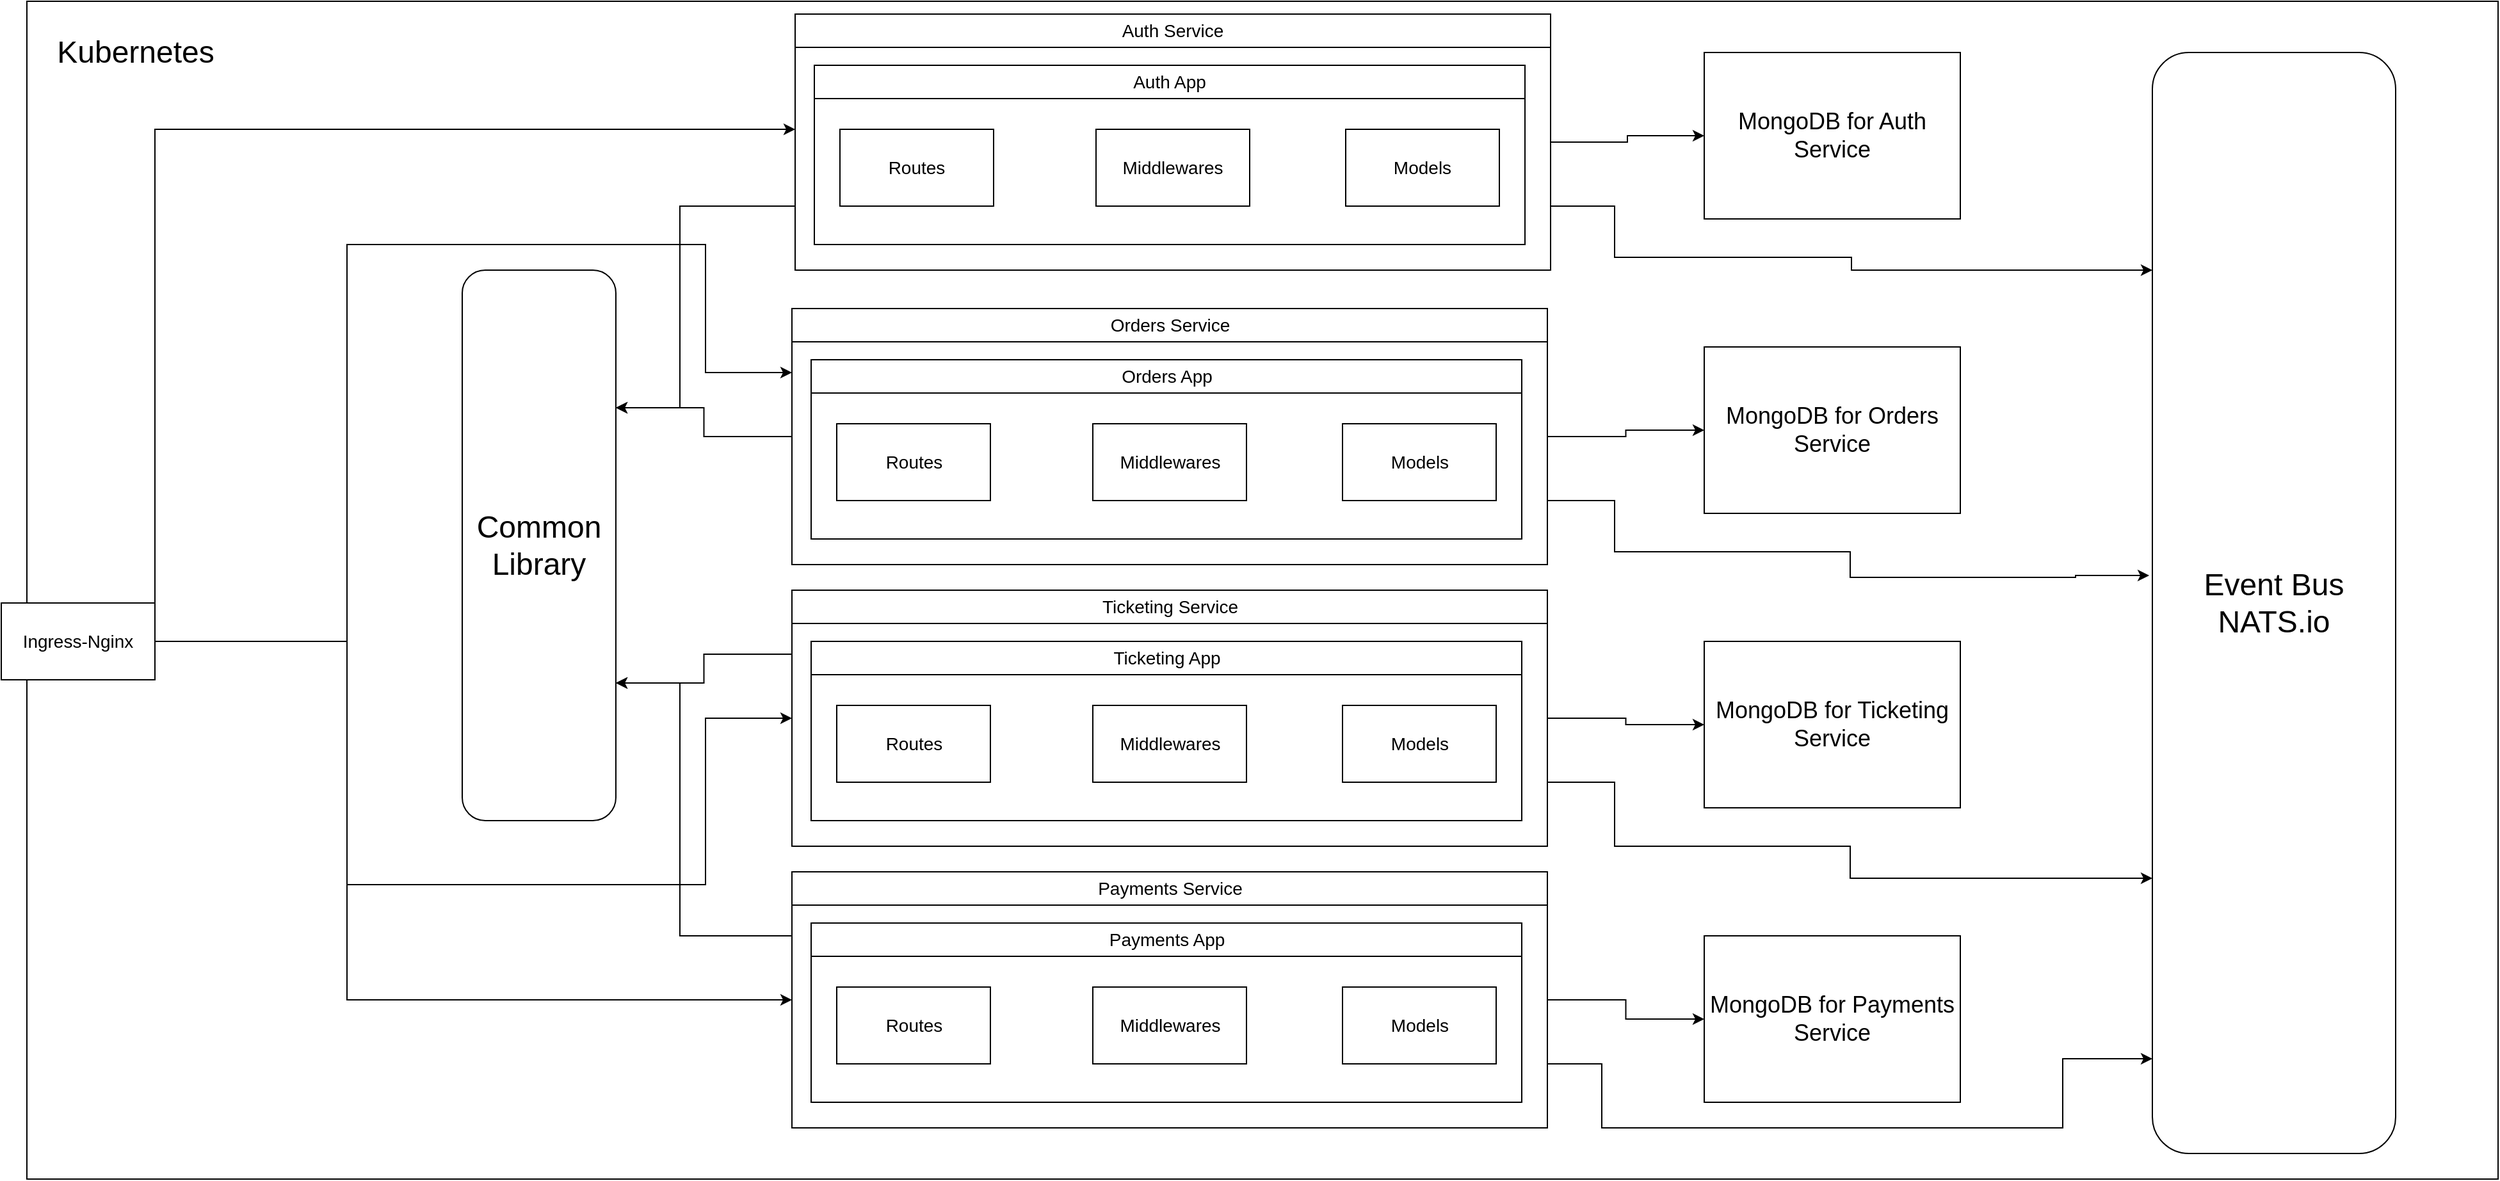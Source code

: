 <mxfile version="21.6.1" type="device">
  <diagram name="Page-1" id="UDAzfNNBHGpLWpGwu2lS">
    <mxGraphModel dx="2140" dy="629" grid="1" gridSize="10" guides="1" tooltips="1" connect="1" arrows="1" fold="1" page="1" pageScale="1" pageWidth="850" pageHeight="1100" math="0" shadow="0">
      <root>
        <mxCell id="0" />
        <mxCell id="1" parent="0" />
        <mxCell id="WcnyPe1--fSjLbBCE7rn-1" value="" style="rounded=0;whiteSpace=wrap;html=1;fillColor=none;fontSize=14;" parent="1" vertex="1">
          <mxGeometry x="-330" y="80" width="1930" height="920" as="geometry" />
        </mxCell>
        <mxCell id="WcnyPe1--fSjLbBCE7rn-45" style="edgeStyle=orthogonalEdgeStyle;rounded=0;orthogonalLoop=1;jettySize=auto;html=1;exitX=1;exitY=0.5;exitDx=0;exitDy=0;fontSize=14;" parent="1" source="WcnyPe1--fSjLbBCE7rn-2" edge="1">
          <mxGeometry relative="1" as="geometry">
            <mxPoint x="270" y="180" as="targetPoint" />
            <Array as="points">
              <mxPoint x="-230" y="180" />
            </Array>
          </mxGeometry>
        </mxCell>
        <mxCell id="WcnyPe1--fSjLbBCE7rn-46" style="edgeStyle=orthogonalEdgeStyle;rounded=0;orthogonalLoop=1;jettySize=auto;html=1;exitX=1;exitY=0.5;exitDx=0;exitDy=0;entryX=0;entryY=0.25;entryDx=0;entryDy=0;fontSize=14;" parent="1" source="WcnyPe1--fSjLbBCE7rn-2" target="WcnyPe1--fSjLbBCE7rn-30" edge="1">
          <mxGeometry relative="1" as="geometry">
            <mxPoint x="-102.5" y="410" as="targetPoint" />
            <Array as="points">
              <mxPoint x="-80" y="580" />
              <mxPoint x="-80" y="270" />
              <mxPoint x="200" y="270" />
              <mxPoint x="200" y="370" />
            </Array>
          </mxGeometry>
        </mxCell>
        <mxCell id="WcnyPe1--fSjLbBCE7rn-47" style="edgeStyle=orthogonalEdgeStyle;rounded=0;orthogonalLoop=1;jettySize=auto;html=1;exitX=1;exitY=0.5;exitDx=0;exitDy=0;entryX=0;entryY=0.5;entryDx=0;entryDy=0;fontSize=14;" parent="1" source="WcnyPe1--fSjLbBCE7rn-2" target="WcnyPe1--fSjLbBCE7rn-35" edge="1">
          <mxGeometry relative="1" as="geometry">
            <mxPoint x="-102.5" y="630" as="targetPoint" />
            <Array as="points">
              <mxPoint x="-80" y="580" />
              <mxPoint x="-80" y="770" />
              <mxPoint x="200" y="770" />
              <mxPoint x="200" y="640" />
            </Array>
          </mxGeometry>
        </mxCell>
        <mxCell id="WcnyPe1--fSjLbBCE7rn-48" style="edgeStyle=orthogonalEdgeStyle;rounded=0;orthogonalLoop=1;jettySize=auto;html=1;exitX=1;exitY=0.5;exitDx=0;exitDy=0;entryX=0;entryY=0.5;entryDx=0;entryDy=0;fontSize=14;" parent="1" source="WcnyPe1--fSjLbBCE7rn-2" target="WcnyPe1--fSjLbBCE7rn-40" edge="1">
          <mxGeometry relative="1" as="geometry">
            <mxPoint x="-102.5" y="850" as="targetPoint" />
            <Array as="points">
              <mxPoint x="-80" y="580" />
              <mxPoint x="-80" y="860" />
            </Array>
          </mxGeometry>
        </mxCell>
        <mxCell id="WcnyPe1--fSjLbBCE7rn-2" value="Ingress-Nginx" style="rounded=0;whiteSpace=wrap;html=1;fontSize=14;" parent="1" vertex="1">
          <mxGeometry x="-350" y="550" width="120" height="60" as="geometry" />
        </mxCell>
        <mxCell id="WcnyPe1--fSjLbBCE7rn-53" style="edgeStyle=orthogonalEdgeStyle;rounded=0;orthogonalLoop=1;jettySize=auto;html=1;exitX=1;exitY=0.5;exitDx=0;exitDy=0;entryX=0;entryY=0.5;entryDx=0;entryDy=0;fontSize=14;" parent="1" source="WcnyPe1--fSjLbBCE7rn-3" target="WcnyPe1--fSjLbBCE7rn-49" edge="1">
          <mxGeometry relative="1" as="geometry" />
        </mxCell>
        <mxCell id="WcnyPe1--fSjLbBCE7rn-58" style="edgeStyle=orthogonalEdgeStyle;rounded=0;orthogonalLoop=1;jettySize=auto;html=1;exitX=1;exitY=0.75;exitDx=0;exitDy=0;" parent="1" source="WcnyPe1--fSjLbBCE7rn-3" target="WcnyPe1--fSjLbBCE7rn-57" edge="1">
          <mxGeometry relative="1" as="geometry">
            <Array as="points">
              <mxPoint x="910" y="240" />
              <mxPoint x="910" y="280" />
              <mxPoint x="1095" y="280" />
              <mxPoint x="1095" y="290" />
            </Array>
          </mxGeometry>
        </mxCell>
        <mxCell id="CEnfSDa9jyhWGTCXIm-c-3" style="edgeStyle=orthogonalEdgeStyle;rounded=0;orthogonalLoop=1;jettySize=auto;html=1;exitX=0;exitY=0.75;exitDx=0;exitDy=0;entryX=1;entryY=0.25;entryDx=0;entryDy=0;" edge="1" parent="1" source="WcnyPe1--fSjLbBCE7rn-3" target="CEnfSDa9jyhWGTCXIm-c-2">
          <mxGeometry relative="1" as="geometry">
            <Array as="points">
              <mxPoint x="180" y="240" />
              <mxPoint x="180" y="398" />
            </Array>
          </mxGeometry>
        </mxCell>
        <mxCell id="WcnyPe1--fSjLbBCE7rn-3" value="Auth Service" style="swimlane;fontStyle=0;childLayout=stackLayout;horizontal=1;startSize=26;fillColor=none;horizontalStack=0;resizeParent=1;resizeParentMax=0;resizeLast=0;collapsible=1;marginBottom=0;whiteSpace=wrap;html=1;fontSize=14;" parent="1" vertex="1">
          <mxGeometry x="270" y="90" width="590" height="200" as="geometry" />
        </mxCell>
        <mxCell id="WcnyPe1--fSjLbBCE7rn-23" value="Auth App" style="swimlane;fontStyle=0;childLayout=stackLayout;horizontal=1;startSize=26;fillColor=none;horizontalStack=0;resizeParent=1;resizeParentMax=0;resizeLast=0;collapsible=1;marginBottom=0;whiteSpace=wrap;html=1;fontSize=14;" parent="1" vertex="1">
          <mxGeometry x="285" y="130" width="555" height="140" as="geometry">
            <mxRectangle x="285" y="130" width="90" height="30" as="alternateBounds" />
          </mxGeometry>
        </mxCell>
        <mxCell id="WcnyPe1--fSjLbBCE7rn-27" value="Routes" style="rounded=0;whiteSpace=wrap;html=1;fontSize=14;" parent="1" vertex="1">
          <mxGeometry x="305" y="180" width="120" height="60" as="geometry" />
        </mxCell>
        <mxCell id="WcnyPe1--fSjLbBCE7rn-28" value="Middlewares" style="rounded=0;whiteSpace=wrap;html=1;fontSize=14;" parent="1" vertex="1">
          <mxGeometry x="505" y="180" width="120" height="60" as="geometry" />
        </mxCell>
        <mxCell id="WcnyPe1--fSjLbBCE7rn-29" value="Models" style="rounded=0;whiteSpace=wrap;html=1;fontSize=14;" parent="1" vertex="1">
          <mxGeometry x="700" y="180" width="120" height="60" as="geometry" />
        </mxCell>
        <mxCell id="WcnyPe1--fSjLbBCE7rn-54" style="edgeStyle=orthogonalEdgeStyle;rounded=0;orthogonalLoop=1;jettySize=auto;html=1;exitX=1;exitY=0.5;exitDx=0;exitDy=0;entryX=0;entryY=0.5;entryDx=0;entryDy=0;fontSize=14;" parent="1" source="WcnyPe1--fSjLbBCE7rn-30" target="WcnyPe1--fSjLbBCE7rn-50" edge="1">
          <mxGeometry relative="1" as="geometry" />
        </mxCell>
        <mxCell id="WcnyPe1--fSjLbBCE7rn-59" style="edgeStyle=orthogonalEdgeStyle;rounded=0;orthogonalLoop=1;jettySize=auto;html=1;exitX=1;exitY=0.75;exitDx=0;exitDy=0;entryX=-0.013;entryY=0.475;entryDx=0;entryDy=0;entryPerimeter=0;" parent="1" source="WcnyPe1--fSjLbBCE7rn-30" target="WcnyPe1--fSjLbBCE7rn-57" edge="1">
          <mxGeometry relative="1" as="geometry">
            <Array as="points">
              <mxPoint x="910" y="470" />
              <mxPoint x="910" y="510" />
              <mxPoint x="1094" y="510" />
              <mxPoint x="1094" y="530" />
              <mxPoint x="1270" y="530" />
              <mxPoint x="1270" y="529" />
            </Array>
          </mxGeometry>
        </mxCell>
        <mxCell id="CEnfSDa9jyhWGTCXIm-c-4" style="edgeStyle=orthogonalEdgeStyle;rounded=0;orthogonalLoop=1;jettySize=auto;html=1;exitX=0;exitY=0.5;exitDx=0;exitDy=0;entryX=1;entryY=0.25;entryDx=0;entryDy=0;" edge="1" parent="1" source="WcnyPe1--fSjLbBCE7rn-30" target="CEnfSDa9jyhWGTCXIm-c-2">
          <mxGeometry relative="1" as="geometry" />
        </mxCell>
        <mxCell id="WcnyPe1--fSjLbBCE7rn-30" value="Orders Service" style="swimlane;fontStyle=0;childLayout=stackLayout;horizontal=1;startSize=26;fillColor=none;horizontalStack=0;resizeParent=1;resizeParentMax=0;resizeLast=0;collapsible=1;marginBottom=0;whiteSpace=wrap;html=1;fontSize=14;" parent="1" vertex="1">
          <mxGeometry x="267.5" y="320" width="590" height="200" as="geometry" />
        </mxCell>
        <mxCell id="WcnyPe1--fSjLbBCE7rn-31" value="Orders App" style="swimlane;fontStyle=0;childLayout=stackLayout;horizontal=1;startSize=26;fillColor=none;horizontalStack=0;resizeParent=1;resizeParentMax=0;resizeLast=0;collapsible=1;marginBottom=0;whiteSpace=wrap;html=1;fontSize=14;" parent="1" vertex="1">
          <mxGeometry x="282.5" y="360" width="555" height="140" as="geometry">
            <mxRectangle x="285" y="130" width="90" height="30" as="alternateBounds" />
          </mxGeometry>
        </mxCell>
        <mxCell id="WcnyPe1--fSjLbBCE7rn-32" value="Routes" style="rounded=0;whiteSpace=wrap;html=1;fontSize=14;" parent="1" vertex="1">
          <mxGeometry x="302.5" y="410" width="120" height="60" as="geometry" />
        </mxCell>
        <mxCell id="WcnyPe1--fSjLbBCE7rn-33" value="Middlewares" style="rounded=0;whiteSpace=wrap;html=1;fontSize=14;" parent="1" vertex="1">
          <mxGeometry x="502.5" y="410" width="120" height="60" as="geometry" />
        </mxCell>
        <mxCell id="WcnyPe1--fSjLbBCE7rn-34" value="Models" style="rounded=0;whiteSpace=wrap;html=1;fontSize=14;" parent="1" vertex="1">
          <mxGeometry x="697.5" y="410" width="120" height="60" as="geometry" />
        </mxCell>
        <mxCell id="WcnyPe1--fSjLbBCE7rn-55" style="edgeStyle=orthogonalEdgeStyle;rounded=0;orthogonalLoop=1;jettySize=auto;html=1;exitX=1;exitY=0.5;exitDx=0;exitDy=0;entryX=0;entryY=0.5;entryDx=0;entryDy=0;fontSize=14;" parent="1" source="WcnyPe1--fSjLbBCE7rn-35" target="WcnyPe1--fSjLbBCE7rn-51" edge="1">
          <mxGeometry relative="1" as="geometry" />
        </mxCell>
        <mxCell id="WcnyPe1--fSjLbBCE7rn-62" style="edgeStyle=orthogonalEdgeStyle;rounded=0;orthogonalLoop=1;jettySize=auto;html=1;exitX=1;exitY=0.75;exitDx=0;exitDy=0;entryX=0;entryY=0.75;entryDx=0;entryDy=0;" parent="1" source="WcnyPe1--fSjLbBCE7rn-35" target="WcnyPe1--fSjLbBCE7rn-57" edge="1">
          <mxGeometry relative="1" as="geometry">
            <Array as="points">
              <mxPoint x="910" y="690" />
              <mxPoint x="910" y="740" />
              <mxPoint x="1094" y="740" />
              <mxPoint x="1094" y="765" />
            </Array>
          </mxGeometry>
        </mxCell>
        <mxCell id="CEnfSDa9jyhWGTCXIm-c-5" style="edgeStyle=orthogonalEdgeStyle;rounded=0;orthogonalLoop=1;jettySize=auto;html=1;exitX=0;exitY=0.25;exitDx=0;exitDy=0;entryX=1;entryY=0.75;entryDx=0;entryDy=0;" edge="1" parent="1" source="WcnyPe1--fSjLbBCE7rn-35" target="CEnfSDa9jyhWGTCXIm-c-2">
          <mxGeometry relative="1" as="geometry" />
        </mxCell>
        <mxCell id="WcnyPe1--fSjLbBCE7rn-35" value="Ticketing Service" style="swimlane;fontStyle=0;childLayout=stackLayout;horizontal=1;startSize=26;fillColor=none;horizontalStack=0;resizeParent=1;resizeParentMax=0;resizeLast=0;collapsible=1;marginBottom=0;whiteSpace=wrap;html=1;fontSize=14;" parent="1" vertex="1">
          <mxGeometry x="267.5" y="540" width="590" height="200" as="geometry" />
        </mxCell>
        <mxCell id="WcnyPe1--fSjLbBCE7rn-36" value="Ticketing App" style="swimlane;fontStyle=0;childLayout=stackLayout;horizontal=1;startSize=26;fillColor=none;horizontalStack=0;resizeParent=1;resizeParentMax=0;resizeLast=0;collapsible=1;marginBottom=0;whiteSpace=wrap;html=1;fontSize=14;" parent="1" vertex="1">
          <mxGeometry x="282.5" y="580" width="555" height="140" as="geometry">
            <mxRectangle x="285" y="130" width="90" height="30" as="alternateBounds" />
          </mxGeometry>
        </mxCell>
        <mxCell id="WcnyPe1--fSjLbBCE7rn-37" value="Routes" style="rounded=0;whiteSpace=wrap;html=1;fontSize=14;" parent="1" vertex="1">
          <mxGeometry x="302.5" y="630" width="120" height="60" as="geometry" />
        </mxCell>
        <mxCell id="WcnyPe1--fSjLbBCE7rn-38" value="Middlewares" style="rounded=0;whiteSpace=wrap;html=1;fontSize=14;" parent="1" vertex="1">
          <mxGeometry x="502.5" y="630" width="120" height="60" as="geometry" />
        </mxCell>
        <mxCell id="WcnyPe1--fSjLbBCE7rn-39" value="Models" style="rounded=0;whiteSpace=wrap;html=1;fontSize=14;" parent="1" vertex="1">
          <mxGeometry x="697.5" y="630" width="120" height="60" as="geometry" />
        </mxCell>
        <mxCell id="WcnyPe1--fSjLbBCE7rn-56" style="edgeStyle=orthogonalEdgeStyle;rounded=0;orthogonalLoop=1;jettySize=auto;html=1;exitX=1;exitY=0.5;exitDx=0;exitDy=0;entryX=0;entryY=0.5;entryDx=0;entryDy=0;fontSize=14;" parent="1" source="WcnyPe1--fSjLbBCE7rn-40" target="WcnyPe1--fSjLbBCE7rn-52" edge="1">
          <mxGeometry relative="1" as="geometry" />
        </mxCell>
        <mxCell id="WcnyPe1--fSjLbBCE7rn-61" style="edgeStyle=orthogonalEdgeStyle;rounded=0;orthogonalLoop=1;jettySize=auto;html=1;exitX=1;exitY=0.75;exitDx=0;exitDy=0;" parent="1" source="WcnyPe1--fSjLbBCE7rn-40" target="WcnyPe1--fSjLbBCE7rn-57" edge="1">
          <mxGeometry relative="1" as="geometry">
            <Array as="points">
              <mxPoint x="900" y="910" />
              <mxPoint x="900" y="960" />
              <mxPoint x="1260" y="960" />
              <mxPoint x="1260" y="906" />
            </Array>
          </mxGeometry>
        </mxCell>
        <mxCell id="CEnfSDa9jyhWGTCXIm-c-6" style="edgeStyle=orthogonalEdgeStyle;rounded=0;orthogonalLoop=1;jettySize=auto;html=1;exitX=0;exitY=0.25;exitDx=0;exitDy=0;entryX=1;entryY=0.75;entryDx=0;entryDy=0;" edge="1" parent="1" source="WcnyPe1--fSjLbBCE7rn-40" target="CEnfSDa9jyhWGTCXIm-c-2">
          <mxGeometry relative="1" as="geometry">
            <Array as="points">
              <mxPoint x="180" y="810" />
              <mxPoint x="180" y="613" />
            </Array>
          </mxGeometry>
        </mxCell>
        <mxCell id="WcnyPe1--fSjLbBCE7rn-40" value="Payments Service" style="swimlane;fontStyle=0;childLayout=stackLayout;horizontal=1;startSize=26;fillColor=none;horizontalStack=0;resizeParent=1;resizeParentMax=0;resizeLast=0;collapsible=1;marginBottom=0;whiteSpace=wrap;html=1;fontSize=14;" parent="1" vertex="1">
          <mxGeometry x="267.5" y="760" width="590" height="200" as="geometry" />
        </mxCell>
        <mxCell id="WcnyPe1--fSjLbBCE7rn-41" value="Payments App" style="swimlane;fontStyle=0;childLayout=stackLayout;horizontal=1;startSize=26;fillColor=none;horizontalStack=0;resizeParent=1;resizeParentMax=0;resizeLast=0;collapsible=1;marginBottom=0;whiteSpace=wrap;html=1;fontSize=14;" parent="1" vertex="1">
          <mxGeometry x="282.5" y="800" width="555" height="140" as="geometry">
            <mxRectangle x="285" y="130" width="90" height="30" as="alternateBounds" />
          </mxGeometry>
        </mxCell>
        <mxCell id="WcnyPe1--fSjLbBCE7rn-42" value="Routes" style="rounded=0;whiteSpace=wrap;html=1;fontSize=14;" parent="1" vertex="1">
          <mxGeometry x="302.5" y="850" width="120" height="60" as="geometry" />
        </mxCell>
        <mxCell id="WcnyPe1--fSjLbBCE7rn-43" value="Middlewares" style="rounded=0;whiteSpace=wrap;html=1;fontSize=14;" parent="1" vertex="1">
          <mxGeometry x="502.5" y="850" width="120" height="60" as="geometry" />
        </mxCell>
        <mxCell id="WcnyPe1--fSjLbBCE7rn-44" value="Models" style="rounded=0;whiteSpace=wrap;html=1;fontSize=14;" parent="1" vertex="1">
          <mxGeometry x="697.5" y="850" width="120" height="60" as="geometry" />
        </mxCell>
        <mxCell id="WcnyPe1--fSjLbBCE7rn-49" value="MongoDB for Auth Service" style="rounded=0;whiteSpace=wrap;html=1;fontSize=18;" parent="1" vertex="1">
          <mxGeometry x="980" y="120" width="200" height="130" as="geometry" />
        </mxCell>
        <mxCell id="WcnyPe1--fSjLbBCE7rn-50" value="MongoDB for Orders Service" style="rounded=0;whiteSpace=wrap;html=1;fontSize=18;" parent="1" vertex="1">
          <mxGeometry x="980" y="350" width="200" height="130" as="geometry" />
        </mxCell>
        <mxCell id="WcnyPe1--fSjLbBCE7rn-51" value="MongoDB for Ticketing Service" style="rounded=0;whiteSpace=wrap;html=1;fontSize=18;" parent="1" vertex="1">
          <mxGeometry x="980" y="580" width="200" height="130" as="geometry" />
        </mxCell>
        <mxCell id="WcnyPe1--fSjLbBCE7rn-52" value="MongoDB for Payments Service" style="rounded=0;whiteSpace=wrap;html=1;fontSize=18;" parent="1" vertex="1">
          <mxGeometry x="980" y="810" width="200" height="130" as="geometry" />
        </mxCell>
        <mxCell id="WcnyPe1--fSjLbBCE7rn-57" value="Event Bus&lt;br&gt;NATS.io" style="rounded=1;whiteSpace=wrap;html=1;fontSize=24;" parent="1" vertex="1">
          <mxGeometry x="1330" y="120" width="190" height="860" as="geometry" />
        </mxCell>
        <mxCell id="CEnfSDa9jyhWGTCXIm-c-1" value="&lt;font style=&quot;font-size: 24px;&quot;&gt;Kubernetes&lt;/font&gt;" style="text;html=1;strokeColor=none;fillColor=none;align=center;verticalAlign=middle;whiteSpace=wrap;rounded=0;" vertex="1" parent="1">
          <mxGeometry x="-330" y="80" width="170" height="80" as="geometry" />
        </mxCell>
        <mxCell id="CEnfSDa9jyhWGTCXIm-c-2" value="Common &lt;br&gt;Library" style="rounded=1;whiteSpace=wrap;html=1;fontSize=24;" vertex="1" parent="1">
          <mxGeometry x="10" y="290" width="120" height="430" as="geometry" />
        </mxCell>
      </root>
    </mxGraphModel>
  </diagram>
</mxfile>
